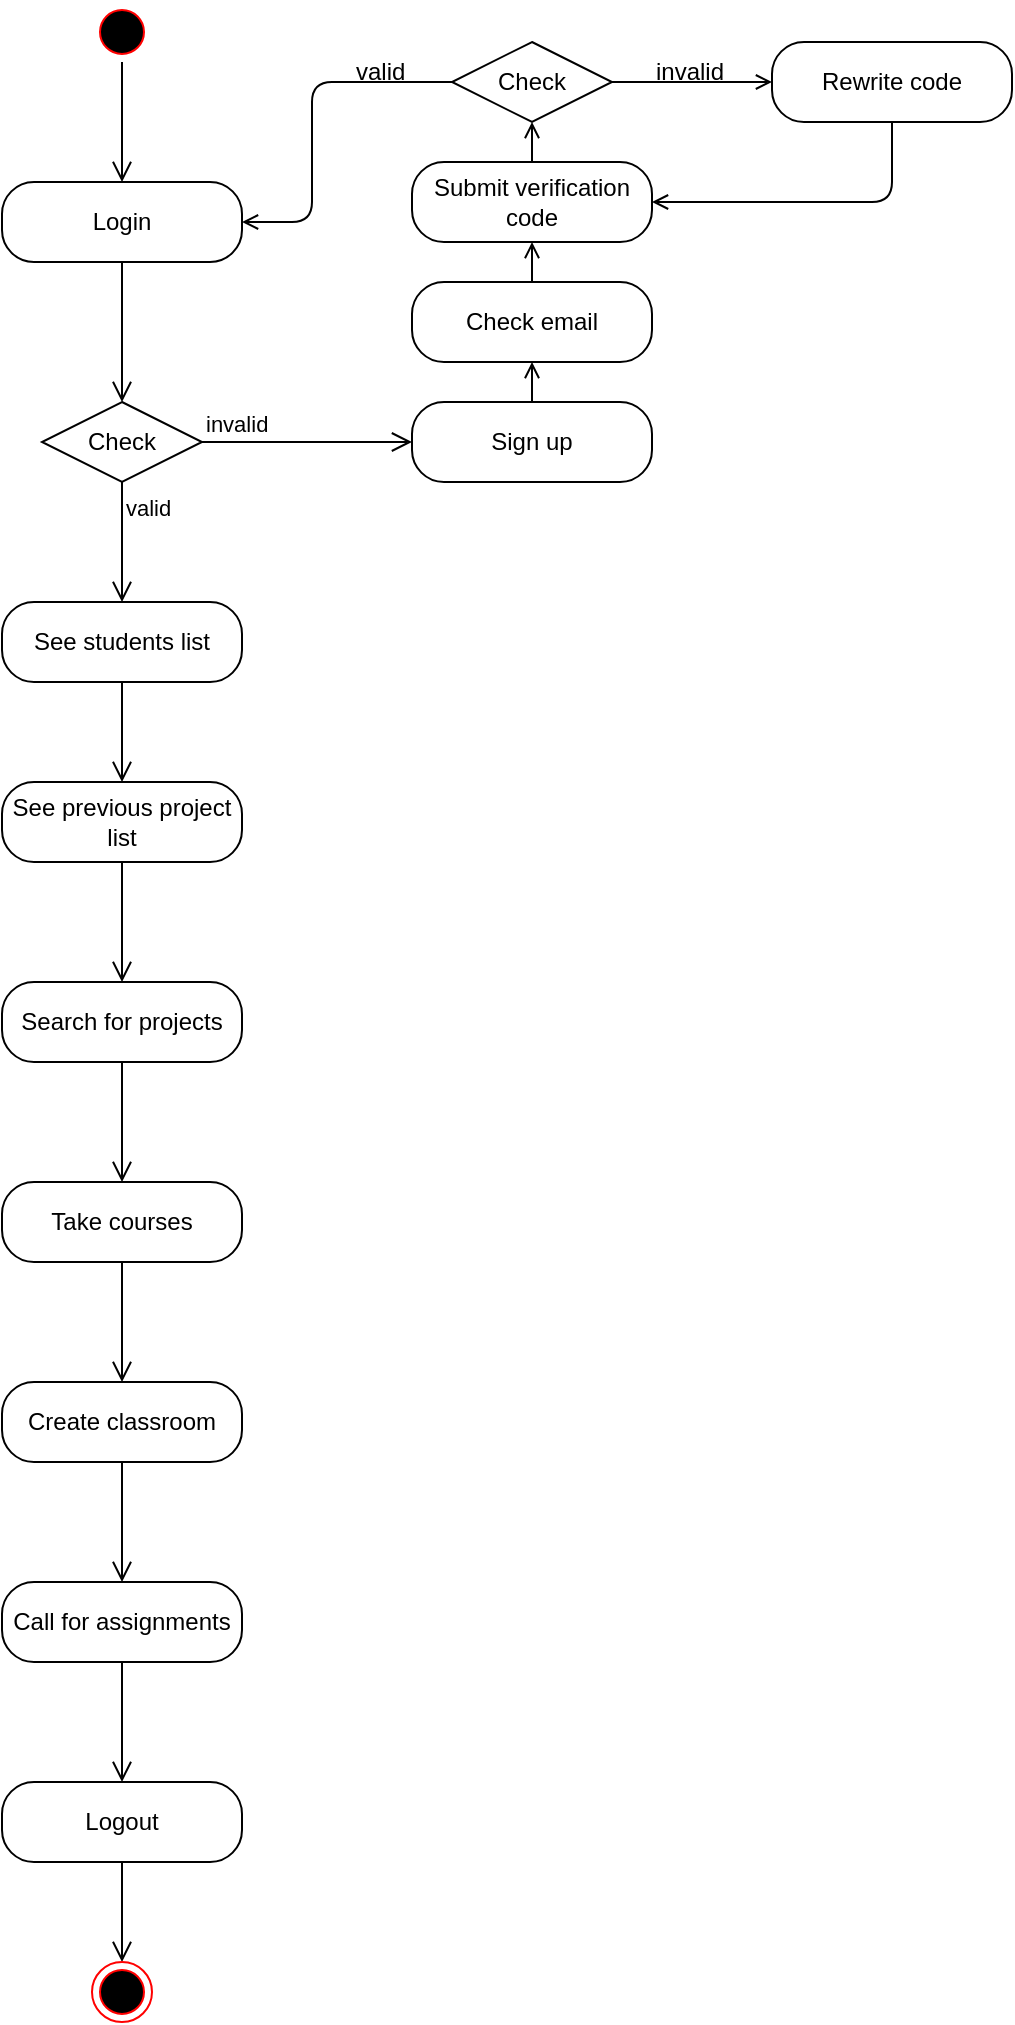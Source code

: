 <mxfile version="10.6.1" type="device"><diagram id="JlK_5xQEkYB9tDjrnmmG" name="Page-1"><mxGraphModel dx="1010" dy="549" grid="1" gridSize="10" guides="1" tooltips="1" connect="1" arrows="1" fold="1" page="1" pageScale="1" pageWidth="850" pageHeight="1100" math="0" shadow="0"><root><mxCell id="0"/><mxCell id="1" parent="0"/><mxCell id="YMyfsFlIKbJ7ZTx5pvQ_-1" value="" style="ellipse;html=1;shape=startState;fillColor=#000000;strokeColor=#ff0000;" vertex="1" parent="1"><mxGeometry x="410" y="90" width="30" height="30" as="geometry"/></mxCell><mxCell id="YMyfsFlIKbJ7ZTx5pvQ_-2" value="" style="edgeStyle=orthogonalEdgeStyle;html=1;verticalAlign=bottom;endArrow=open;endSize=8;strokeColor=#000000;entryX=0.5;entryY=0;entryDx=0;entryDy=0;" edge="1" source="YMyfsFlIKbJ7ZTx5pvQ_-1" parent="1" target="YMyfsFlIKbJ7ZTx5pvQ_-5"><mxGeometry relative="1" as="geometry"><mxPoint x="425" y="160" as="targetPoint"/></mxGeometry></mxCell><mxCell id="YMyfsFlIKbJ7ZTx5pvQ_-5" value="Login" style="rounded=1;whiteSpace=wrap;html=1;arcSize=40;fontColor=#000000;fillColor=#FFFFFF;strokeColor=#000000;" vertex="1" parent="1"><mxGeometry x="365" y="180" width="120" height="40" as="geometry"/></mxCell><mxCell id="YMyfsFlIKbJ7ZTx5pvQ_-6" value="" style="edgeStyle=orthogonalEdgeStyle;html=1;verticalAlign=bottom;endArrow=open;endSize=8;strokeColor=#000000;entryX=0.5;entryY=0;entryDx=0;entryDy=0;" edge="1" source="YMyfsFlIKbJ7ZTx5pvQ_-5" parent="1" target="YMyfsFlIKbJ7ZTx5pvQ_-15"><mxGeometry relative="1" as="geometry"><mxPoint x="425" y="260" as="targetPoint"/></mxGeometry></mxCell><mxCell id="YMyfsFlIKbJ7ZTx5pvQ_-15" value="Check" style="rhombus;whiteSpace=wrap;html=1;fillColor=#FFFFFF;strokeColor=#000000;" vertex="1" parent="1"><mxGeometry x="385" y="290" width="80" height="40" as="geometry"/></mxCell><mxCell id="YMyfsFlIKbJ7ZTx5pvQ_-16" value="invalid" style="edgeStyle=orthogonalEdgeStyle;html=1;align=left;verticalAlign=bottom;endArrow=open;endSize=8;strokeColor=#000000;entryX=0;entryY=0.5;entryDx=0;entryDy=0;" edge="1" source="YMyfsFlIKbJ7ZTx5pvQ_-15" parent="1" target="YMyfsFlIKbJ7ZTx5pvQ_-20"><mxGeometry x="-1" relative="1" as="geometry"><mxPoint x="565" y="310" as="targetPoint"/></mxGeometry></mxCell><mxCell id="YMyfsFlIKbJ7ZTx5pvQ_-17" value="valid" style="edgeStyle=orthogonalEdgeStyle;html=1;align=left;verticalAlign=top;endArrow=open;endSize=8;strokeColor=#000000;" edge="1" source="YMyfsFlIKbJ7ZTx5pvQ_-15" parent="1"><mxGeometry x="-1" relative="1" as="geometry"><mxPoint x="425" y="390" as="targetPoint"/></mxGeometry></mxCell><mxCell id="YMyfsFlIKbJ7ZTx5pvQ_-18" value="See students list" style="rounded=1;whiteSpace=wrap;html=1;arcSize=40;fontColor=#000000;fillColor=#FFFFFF;strokeColor=#000000;" vertex="1" parent="1"><mxGeometry x="365" y="390" width="120" height="40" as="geometry"/></mxCell><mxCell id="YMyfsFlIKbJ7ZTx5pvQ_-19" value="" style="edgeStyle=orthogonalEdgeStyle;html=1;verticalAlign=bottom;endArrow=open;endSize=8;strokeColor=#000000;" edge="1" source="YMyfsFlIKbJ7ZTx5pvQ_-18" parent="1"><mxGeometry relative="1" as="geometry"><mxPoint x="425" y="480" as="targetPoint"/></mxGeometry></mxCell><mxCell id="YMyfsFlIKbJ7ZTx5pvQ_-20" value="Sign up" style="rounded=1;whiteSpace=wrap;html=1;arcSize=40;fontColor=#000000;fillColor=#FFFFFF;strokeColor=#000000;" vertex="1" parent="1"><mxGeometry x="570" y="290" width="120" height="40" as="geometry"/></mxCell><mxCell id="YMyfsFlIKbJ7ZTx5pvQ_-23" value="Check email" style="rounded=1;whiteSpace=wrap;html=1;arcSize=40;fontColor=#000000;fillColor=#FFFFFF;strokeColor=#000000;" vertex="1" parent="1"><mxGeometry x="570" y="230" width="120" height="40" as="geometry"/></mxCell><mxCell id="YMyfsFlIKbJ7ZTx5pvQ_-32" value="" style="endArrow=open;html=1;strokeColor=#000000;exitX=0.5;exitY=0;exitDx=0;exitDy=0;rounded=1;strokeWidth=1;endFill=0;" edge="1" parent="1" source="YMyfsFlIKbJ7ZTx5pvQ_-20" target="YMyfsFlIKbJ7ZTx5pvQ_-23"><mxGeometry width="50" height="50" relative="1" as="geometry"><mxPoint x="610" y="310" as="sourcePoint"/><mxPoint x="660" y="260" as="targetPoint"/></mxGeometry></mxCell><mxCell id="YMyfsFlIKbJ7ZTx5pvQ_-34" value="Submit verification code" style="rounded=1;whiteSpace=wrap;html=1;arcSize=40;fontColor=#000000;fillColor=#FFFFFF;strokeColor=#000000;" vertex="1" parent="1"><mxGeometry x="570" y="170" width="120" height="40" as="geometry"/></mxCell><mxCell id="YMyfsFlIKbJ7ZTx5pvQ_-35" value="" style="endArrow=open;html=1;strokeColor=#000000;exitX=0.5;exitY=0;exitDx=0;exitDy=0;rounded=1;strokeWidth=1;endFill=0;" edge="1" parent="1" source="YMyfsFlIKbJ7ZTx5pvQ_-34"><mxGeometry width="50" height="50" relative="1" as="geometry"><mxPoint x="610" y="190" as="sourcePoint"/><mxPoint x="630" y="150" as="targetPoint"/></mxGeometry></mxCell><mxCell id="YMyfsFlIKbJ7ZTx5pvQ_-39" value="" style="endArrow=open;html=1;strokeColor=#000000;strokeWidth=1;exitX=0.5;exitY=0;exitDx=0;exitDy=0;endFill=0;" edge="1" parent="1" source="YMyfsFlIKbJ7ZTx5pvQ_-23" target="YMyfsFlIKbJ7ZTx5pvQ_-34"><mxGeometry width="50" height="50" relative="1" as="geometry"><mxPoint x="610" y="250" as="sourcePoint"/><mxPoint x="660" y="200" as="targetPoint"/></mxGeometry></mxCell><mxCell id="YMyfsFlIKbJ7ZTx5pvQ_-40" value="Check" style="rhombus;whiteSpace=wrap;html=1;fillColor=#FFFFFF;strokeColor=#000000;" vertex="1" parent="1"><mxGeometry x="590" y="110" width="80" height="40" as="geometry"/></mxCell><mxCell id="YMyfsFlIKbJ7ZTx5pvQ_-48" value="" style="endArrow=open;html=1;strokeColor=#000000;strokeWidth=1;entryX=1;entryY=0.5;entryDx=0;entryDy=0;exitX=0;exitY=0.5;exitDx=0;exitDy=0;endFill=0;" edge="1" parent="1" source="YMyfsFlIKbJ7ZTx5pvQ_-40" target="YMyfsFlIKbJ7ZTx5pvQ_-5"><mxGeometry width="50" height="50" relative="1" as="geometry"><mxPoint x="540" y="150" as="sourcePoint"/><mxPoint x="590" y="100" as="targetPoint"/><Array as="points"><mxPoint x="520" y="130"/><mxPoint x="520" y="200"/></Array></mxGeometry></mxCell><mxCell id="YMyfsFlIKbJ7ZTx5pvQ_-49" value="valid" style="text;html=1;resizable=0;points=[];autosize=1;align=left;verticalAlign=top;spacingTop=-4;" vertex="1" parent="1"><mxGeometry x="540" y="115" width="40" height="20" as="geometry"/></mxCell><mxCell id="YMyfsFlIKbJ7ZTx5pvQ_-50" value="Rewrite code" style="rounded=1;whiteSpace=wrap;html=1;arcSize=40;fontColor=#000000;fillColor=#FFFFFF;strokeColor=#000000;" vertex="1" parent="1"><mxGeometry x="750" y="110" width="120" height="40" as="geometry"/></mxCell><mxCell id="YMyfsFlIKbJ7ZTx5pvQ_-51" value="" style="endArrow=open;html=1;strokeColor=#000000;strokeWidth=1;entryX=0;entryY=0.5;entryDx=0;entryDy=0;exitX=1;exitY=0.5;exitDx=0;exitDy=0;endFill=0;" edge="1" parent="1" source="YMyfsFlIKbJ7ZTx5pvQ_-40" target="YMyfsFlIKbJ7ZTx5pvQ_-50"><mxGeometry width="50" height="50" relative="1" as="geometry"><mxPoint x="670" y="160" as="sourcePoint"/><mxPoint x="720" y="110" as="targetPoint"/></mxGeometry></mxCell><mxCell id="YMyfsFlIKbJ7ZTx5pvQ_-52" value="invalid" style="text;html=1;resizable=0;points=[];autosize=1;align=left;verticalAlign=top;spacingTop=-4;" vertex="1" parent="1"><mxGeometry x="690" y="115" width="50" height="20" as="geometry"/></mxCell><mxCell id="YMyfsFlIKbJ7ZTx5pvQ_-53" value="" style="endArrow=open;html=1;strokeColor=#000000;strokeWidth=1;entryX=1;entryY=0.5;entryDx=0;entryDy=0;endFill=0;" edge="1" parent="1" target="YMyfsFlIKbJ7ZTx5pvQ_-34"><mxGeometry width="50" height="50" relative="1" as="geometry"><mxPoint x="810" y="150" as="sourcePoint"/><mxPoint x="700" y="190" as="targetPoint"/><Array as="points"><mxPoint x="810" y="190"/></Array></mxGeometry></mxCell><mxCell id="YMyfsFlIKbJ7ZTx5pvQ_-54" value="See previous project list" style="rounded=1;whiteSpace=wrap;html=1;arcSize=40;fontColor=#000000;fillColor=#FFFFFF;strokeColor=#000000;" vertex="1" parent="1"><mxGeometry x="365" y="480" width="120" height="40" as="geometry"/></mxCell><mxCell id="YMyfsFlIKbJ7ZTx5pvQ_-55" value="" style="edgeStyle=orthogonalEdgeStyle;html=1;verticalAlign=bottom;endArrow=open;endSize=8;strokeColor=#000000;" edge="1" parent="1" source="YMyfsFlIKbJ7ZTx5pvQ_-54"><mxGeometry relative="1" as="geometry"><mxPoint x="425" y="580" as="targetPoint"/></mxGeometry></mxCell><mxCell id="YMyfsFlIKbJ7ZTx5pvQ_-56" value="Search for projects" style="rounded=1;whiteSpace=wrap;html=1;arcSize=40;fontColor=#000000;fillColor=#FFFFFF;strokeColor=#000000;" vertex="1" parent="1"><mxGeometry x="365" y="580" width="120" height="40" as="geometry"/></mxCell><mxCell id="YMyfsFlIKbJ7ZTx5pvQ_-57" value="" style="edgeStyle=orthogonalEdgeStyle;html=1;verticalAlign=bottom;endArrow=open;endSize=8;strokeColor=#000000;" edge="1" parent="1" source="YMyfsFlIKbJ7ZTx5pvQ_-56"><mxGeometry relative="1" as="geometry"><mxPoint x="425" y="680" as="targetPoint"/></mxGeometry></mxCell><mxCell id="YMyfsFlIKbJ7ZTx5pvQ_-63" value="Take courses" style="rounded=1;whiteSpace=wrap;html=1;arcSize=40;fontColor=#000000;fillColor=#FFFFFF;strokeColor=#000000;" vertex="1" parent="1"><mxGeometry x="365" y="680" width="120" height="40" as="geometry"/></mxCell><mxCell id="YMyfsFlIKbJ7ZTx5pvQ_-64" value="" style="edgeStyle=orthogonalEdgeStyle;html=1;verticalAlign=bottom;endArrow=open;endSize=8;strokeColor=#000000;" edge="1" parent="1" source="YMyfsFlIKbJ7ZTx5pvQ_-63"><mxGeometry relative="1" as="geometry"><mxPoint x="425" y="780" as="targetPoint"/></mxGeometry></mxCell><mxCell id="YMyfsFlIKbJ7ZTx5pvQ_-65" value="Call for assignments" style="rounded=1;whiteSpace=wrap;html=1;arcSize=40;fontColor=#000000;fillColor=#FFFFFF;strokeColor=#000000;" vertex="1" parent="1"><mxGeometry x="365" y="880" width="120" height="40" as="geometry"/></mxCell><mxCell id="YMyfsFlIKbJ7ZTx5pvQ_-66" value="" style="edgeStyle=orthogonalEdgeStyle;html=1;verticalAlign=bottom;endArrow=open;endSize=8;strokeColor=#000000;" edge="1" parent="1" source="YMyfsFlIKbJ7ZTx5pvQ_-65"><mxGeometry relative="1" as="geometry"><mxPoint x="425" y="980" as="targetPoint"/></mxGeometry></mxCell><mxCell id="YMyfsFlIKbJ7ZTx5pvQ_-67" value="Logout" style="rounded=1;whiteSpace=wrap;html=1;arcSize=40;fontColor=#000000;fillColor=#FFFFFF;strokeColor=#000000;" vertex="1" parent="1"><mxGeometry x="365" y="980" width="120" height="40" as="geometry"/></mxCell><mxCell id="YMyfsFlIKbJ7ZTx5pvQ_-68" value="" style="edgeStyle=orthogonalEdgeStyle;html=1;verticalAlign=bottom;endArrow=open;endSize=8;strokeColor=#000000;" edge="1" parent="1" source="YMyfsFlIKbJ7ZTx5pvQ_-67"><mxGeometry relative="1" as="geometry"><mxPoint x="425" y="1070" as="targetPoint"/></mxGeometry></mxCell><mxCell id="YMyfsFlIKbJ7ZTx5pvQ_-69" value="" style="ellipse;html=1;shape=endState;fillColor=#000000;strokeColor=#ff0000;" vertex="1" parent="1"><mxGeometry x="410" y="1070" width="30" height="30" as="geometry"/></mxCell><mxCell id="YMyfsFlIKbJ7ZTx5pvQ_-73" value="Create classroom" style="rounded=1;whiteSpace=wrap;html=1;arcSize=40;fontColor=#000000;fillColor=#FFFFFF;strokeColor=#000000;" vertex="1" parent="1"><mxGeometry x="365" y="780" width="120" height="40" as="geometry"/></mxCell><mxCell id="YMyfsFlIKbJ7ZTx5pvQ_-74" value="" style="edgeStyle=orthogonalEdgeStyle;html=1;verticalAlign=bottom;endArrow=open;endSize=8;strokeColor=#000000;" edge="1" parent="1" source="YMyfsFlIKbJ7ZTx5pvQ_-73"><mxGeometry relative="1" as="geometry"><mxPoint x="425" y="880" as="targetPoint"/></mxGeometry></mxCell></root></mxGraphModel></diagram></mxfile>